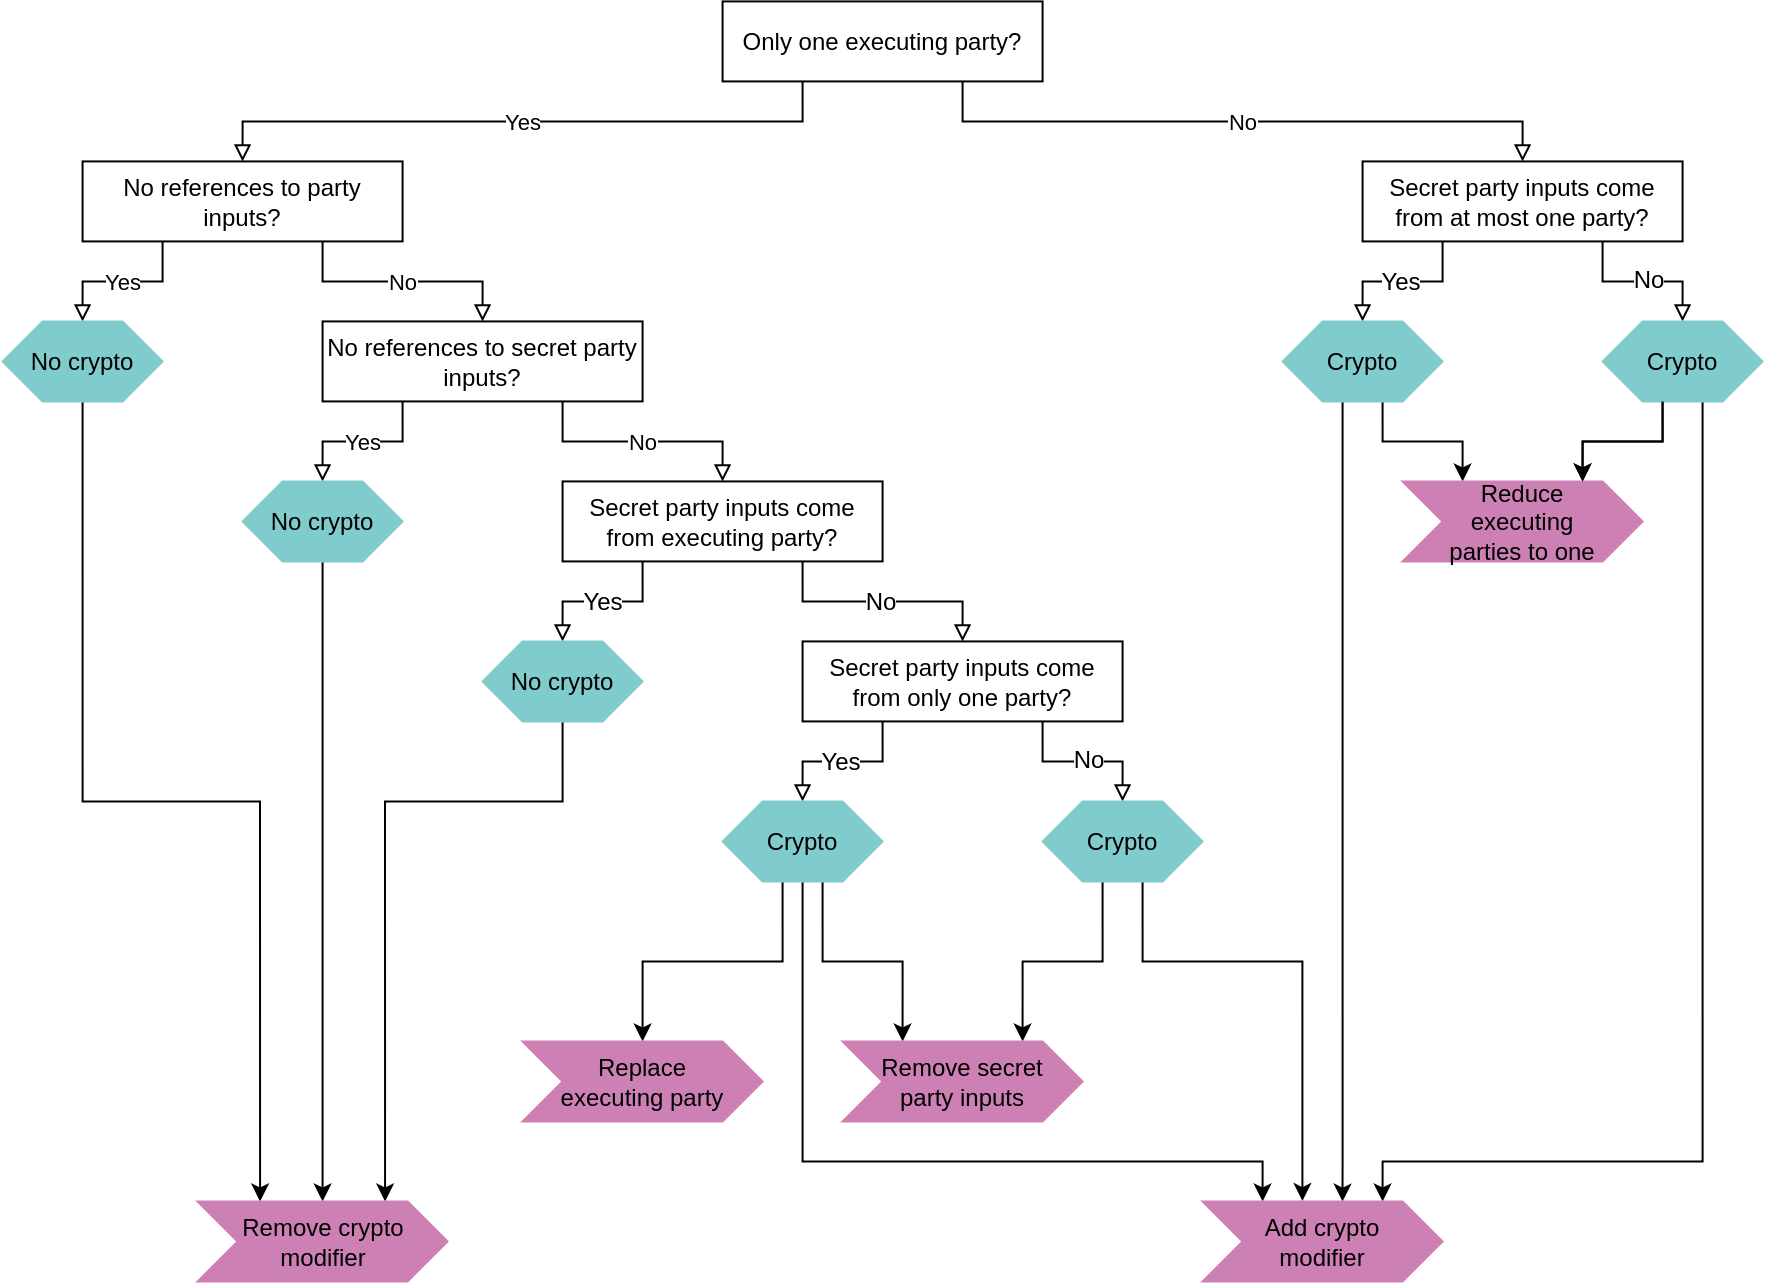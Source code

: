 <mxfile version="12.5.3" type="device"><diagram id="C5RBs43oDa-KdzZeNtuy" name="Page-1"><mxGraphModel dx="946" dy="625" grid="1" gridSize="10" guides="1" tooltips="1" connect="1" arrows="1" fold="1" page="1" pageScale="1" pageWidth="1169" pageHeight="827" math="0" shadow="0"><root><mxCell id="WIyWlLk6GJQsqaUBKTNV-0"/><mxCell id="WIyWlLk6GJQsqaUBKTNV-1" parent="WIyWlLk6GJQsqaUBKTNV-0"/><mxCell id="YdtKAyd4s1KvBji683Jo-4" value="Yes" style="edgeStyle=orthogonalEdgeStyle;rounded=0;orthogonalLoop=1;jettySize=auto;html=1;exitX=0.25;exitY=1;exitDx=0;exitDy=0;entryX=0.5;entryY=0;entryDx=0;entryDy=0;endArrow=block;endFill=0;" parent="WIyWlLk6GJQsqaUBKTNV-1" source="YdtKAyd4s1KvBji683Jo-2" target="YdtKAyd4s1KvBji683Jo-3" edge="1"><mxGeometry relative="1" as="geometry"/></mxCell><mxCell id="YdtKAyd4s1KvBji683Jo-34" value="No" style="edgeStyle=orthogonalEdgeStyle;rounded=0;orthogonalLoop=1;jettySize=auto;html=1;exitX=0.75;exitY=1;exitDx=0;exitDy=0;endArrow=block;endFill=0;" parent="WIyWlLk6GJQsqaUBKTNV-1" source="YdtKAyd4s1KvBji683Jo-2" target="YdtKAyd4s1KvBji683Jo-25" edge="1"><mxGeometry relative="1" as="geometry"/></mxCell><mxCell id="YdtKAyd4s1KvBji683Jo-2" value="Only one executing party?" style="rounded=0;whiteSpace=wrap;html=1;imageWidth=30;" parent="WIyWlLk6GJQsqaUBKTNV-1" vertex="1"><mxGeometry x="503.29" y="92.71" width="160" height="40" as="geometry"/></mxCell><mxCell id="YdtKAyd4s1KvBji683Jo-6" value="Yes" style="edgeStyle=orthogonalEdgeStyle;rounded=0;orthogonalLoop=1;jettySize=auto;html=1;exitX=0.25;exitY=1;exitDx=0;exitDy=0;entryX=0.5;entryY=0;entryDx=0;entryDy=0;endArrow=block;endFill=0;" parent="WIyWlLk6GJQsqaUBKTNV-1" source="YdtKAyd4s1KvBji683Jo-3" target="YdtKAyd4s1KvBji683Jo-5" edge="1"><mxGeometry relative="1" as="geometry"/></mxCell><mxCell id="YdtKAyd4s1KvBji683Jo-8" value="No" style="edgeStyle=orthogonalEdgeStyle;rounded=0;orthogonalLoop=1;jettySize=auto;html=1;exitX=0.75;exitY=1;exitDx=0;exitDy=0;entryX=0.5;entryY=0;entryDx=0;entryDy=0;endArrow=block;endFill=0;" parent="WIyWlLk6GJQsqaUBKTNV-1" source="YdtKAyd4s1KvBji683Jo-3" target="YdtKAyd4s1KvBji683Jo-7" edge="1"><mxGeometry relative="1" as="geometry"/></mxCell><mxCell id="YdtKAyd4s1KvBji683Jo-3" value="No references to party inputs?" style="rounded=0;whiteSpace=wrap;html=1;imageWidth=30;" parent="WIyWlLk6GJQsqaUBKTNV-1" vertex="1"><mxGeometry x="183.29" y="172.71" width="160" height="40" as="geometry"/></mxCell><mxCell id="YdtKAyd4s1KvBji683Jo-43" style="edgeStyle=orthogonalEdgeStyle;rounded=0;orthogonalLoop=1;jettySize=auto;html=1;exitX=0.5;exitY=1;exitDx=0;exitDy=0;entryX=0.25;entryY=0;entryDx=0;entryDy=0;" parent="WIyWlLk6GJQsqaUBKTNV-1" source="YdtKAyd4s1KvBji683Jo-5" target="YdtKAyd4s1KvBji683Jo-38" edge="1"><mxGeometry relative="1" as="geometry"/></mxCell><mxCell id="YdtKAyd4s1KvBji683Jo-5" value="No crypto" style="shape=hexagon;perimeter=hexagonPerimeter2;whiteSpace=wrap;html=1;fillColor=#80cccc;strokeColor=#80CCCC;" parent="WIyWlLk6GJQsqaUBKTNV-1" vertex="1"><mxGeometry x="143.29" y="252.71" width="80" height="40" as="geometry"/></mxCell><mxCell id="YdtKAyd4s1KvBji683Jo-12" value="No" style="edgeStyle=orthogonalEdgeStyle;rounded=0;orthogonalLoop=1;jettySize=auto;html=1;exitX=0.75;exitY=1;exitDx=0;exitDy=0;entryX=0.5;entryY=0;entryDx=0;entryDy=0;endArrow=block;endFill=0;" parent="WIyWlLk6GJQsqaUBKTNV-1" source="YdtKAyd4s1KvBji683Jo-7" target="YdtKAyd4s1KvBji683Jo-11" edge="1"><mxGeometry relative="1" as="geometry"/></mxCell><mxCell id="YdtKAyd4s1KvBji683Jo-7" value="No references to secret party inputs?" style="rounded=0;whiteSpace=wrap;html=1;imageWidth=30;" parent="WIyWlLk6GJQsqaUBKTNV-1" vertex="1"><mxGeometry x="303.29" y="252.71" width="160" height="40" as="geometry"/></mxCell><mxCell id="YdtKAyd4s1KvBji683Jo-9" value="Yes" style="edgeStyle=orthogonalEdgeStyle;rounded=0;orthogonalLoop=1;jettySize=auto;html=1;entryX=0.5;entryY=0;entryDx=0;entryDy=0;exitX=0.25;exitY=1;exitDx=0;exitDy=0;endArrow=block;endFill=0;" parent="WIyWlLk6GJQsqaUBKTNV-1" source="YdtKAyd4s1KvBji683Jo-7" target="YdtKAyd4s1KvBji683Jo-10" edge="1"><mxGeometry relative="1" as="geometry"><mxPoint x="353.29" y="302.71" as="sourcePoint"/></mxGeometry></mxCell><mxCell id="YdtKAyd4s1KvBji683Jo-44" style="edgeStyle=orthogonalEdgeStyle;rounded=0;orthogonalLoop=1;jettySize=auto;html=1;exitX=0.5;exitY=1;exitDx=0;exitDy=0;" parent="WIyWlLk6GJQsqaUBKTNV-1" source="YdtKAyd4s1KvBji683Jo-10" target="YdtKAyd4s1KvBji683Jo-38" edge="1"><mxGeometry relative="1" as="geometry"/></mxCell><mxCell id="YdtKAyd4s1KvBji683Jo-10" value="No crypto" style="shape=hexagon;perimeter=hexagonPerimeter2;whiteSpace=wrap;html=1;fillColor=#80cccc;strokeColor=#80CCCC;" parent="WIyWlLk6GJQsqaUBKTNV-1" vertex="1"><mxGeometry x="263.29" y="332.71" width="80" height="40" as="geometry"/></mxCell><mxCell id="YdtKAyd4s1KvBji683Jo-15" style="edgeStyle=orthogonalEdgeStyle;rounded=0;orthogonalLoop=1;jettySize=auto;html=1;exitX=0.25;exitY=1;exitDx=0;exitDy=0;entryX=0.5;entryY=0;entryDx=0;entryDy=0;endArrow=block;endFill=0;" parent="WIyWlLk6GJQsqaUBKTNV-1" source="YdtKAyd4s1KvBji683Jo-11" target="YdtKAyd4s1KvBji683Jo-14" edge="1"><mxGeometry relative="1" as="geometry"/></mxCell><mxCell id="YdtKAyd4s1KvBji683Jo-17" value="Yes" style="text;html=1;align=center;verticalAlign=middle;resizable=0;points=[];labelBackgroundColor=#ffffff;" parent="YdtKAyd4s1KvBji683Jo-15" vertex="1" connectable="0"><mxGeometry x="0.025" relative="1" as="geometry"><mxPoint as="offset"/></mxGeometry></mxCell><mxCell id="YdtKAyd4s1KvBji683Jo-16" style="edgeStyle=orthogonalEdgeStyle;rounded=0;orthogonalLoop=1;jettySize=auto;html=1;exitX=0.75;exitY=1;exitDx=0;exitDy=0;entryX=0.5;entryY=0;entryDx=0;entryDy=0;endArrow=block;endFill=0;" parent="WIyWlLk6GJQsqaUBKTNV-1" source="YdtKAyd4s1KvBji683Jo-11" target="YdtKAyd4s1KvBji683Jo-13" edge="1"><mxGeometry relative="1" as="geometry"/></mxCell><mxCell id="YdtKAyd4s1KvBji683Jo-18" value="No" style="text;html=1;align=center;verticalAlign=middle;resizable=0;points=[];labelBackgroundColor=#ffffff;" parent="YdtKAyd4s1KvBji683Jo-16" vertex="1" connectable="0"><mxGeometry x="-0.033" relative="1" as="geometry"><mxPoint as="offset"/></mxGeometry></mxCell><mxCell id="YdtKAyd4s1KvBji683Jo-11" value="Secret party inputs come from executing party?" style="rounded=0;whiteSpace=wrap;html=1;imageWidth=30;" parent="WIyWlLk6GJQsqaUBKTNV-1" vertex="1"><mxGeometry x="423.29" y="332.71" width="160" height="40" as="geometry"/></mxCell><mxCell id="YdtKAyd4s1KvBji683Jo-21" style="edgeStyle=orthogonalEdgeStyle;rounded=0;orthogonalLoop=1;jettySize=auto;html=1;exitX=0.25;exitY=1;exitDx=0;exitDy=0;entryX=0.5;entryY=0;entryDx=0;entryDy=0;endArrow=block;endFill=0;" parent="WIyWlLk6GJQsqaUBKTNV-1" source="YdtKAyd4s1KvBji683Jo-13" target="YdtKAyd4s1KvBji683Jo-19" edge="1"><mxGeometry relative="1" as="geometry"/></mxCell><mxCell id="YdtKAyd4s1KvBji683Jo-23" value="Yes" style="text;html=1;align=center;verticalAlign=middle;resizable=0;points=[];labelBackgroundColor=#ffffff;" parent="YdtKAyd4s1KvBji683Jo-21" vertex="1" connectable="0"><mxGeometry x="0.05" relative="1" as="geometry"><mxPoint as="offset"/></mxGeometry></mxCell><mxCell id="YdtKAyd4s1KvBji683Jo-22" style="edgeStyle=orthogonalEdgeStyle;rounded=0;orthogonalLoop=1;jettySize=auto;html=1;exitX=0.75;exitY=1;exitDx=0;exitDy=0;entryX=0.5;entryY=0;entryDx=0;entryDy=0;endArrow=block;endFill=0;" parent="WIyWlLk6GJQsqaUBKTNV-1" source="YdtKAyd4s1KvBji683Jo-13" target="YdtKAyd4s1KvBji683Jo-20" edge="1"><mxGeometry relative="1" as="geometry"/></mxCell><mxCell id="YdtKAyd4s1KvBji683Jo-24" value="No" style="text;html=1;align=center;verticalAlign=middle;resizable=0;points=[];labelBackgroundColor=#ffffff;" parent="YdtKAyd4s1KvBji683Jo-22" vertex="1" connectable="0"><mxGeometry x="0.05" y="1" relative="1" as="geometry"><mxPoint as="offset"/></mxGeometry></mxCell><mxCell id="YdtKAyd4s1KvBji683Jo-13" value="Secret party inputs come from only one party?" style="rounded=0;whiteSpace=wrap;html=1;imageWidth=30;" parent="WIyWlLk6GJQsqaUBKTNV-1" vertex="1"><mxGeometry x="543.29" y="412.71" width="160" height="40" as="geometry"/></mxCell><mxCell id="YdtKAyd4s1KvBji683Jo-45" style="edgeStyle=orthogonalEdgeStyle;rounded=0;orthogonalLoop=1;jettySize=auto;html=1;exitX=0.5;exitY=1;exitDx=0;exitDy=0;entryX=0.75;entryY=0;entryDx=0;entryDy=0;" parent="WIyWlLk6GJQsqaUBKTNV-1" source="YdtKAyd4s1KvBji683Jo-14" target="YdtKAyd4s1KvBji683Jo-38" edge="1"><mxGeometry relative="1" as="geometry"><Array as="points"><mxPoint x="423.29" y="492.71"/><mxPoint x="335.29" y="492.71"/></Array></mxGeometry></mxCell><mxCell id="YdtKAyd4s1KvBji683Jo-14" value="No crypto" style="shape=hexagon;perimeter=hexagonPerimeter2;whiteSpace=wrap;html=1;fillColor=#80cccc;strokeColor=#80CCCC;" parent="WIyWlLk6GJQsqaUBKTNV-1" vertex="1"><mxGeometry x="383.29" y="412.71" width="80" height="40" as="geometry"/></mxCell><mxCell id="YdtKAyd4s1KvBji683Jo-51" style="edgeStyle=orthogonalEdgeStyle;rounded=0;orthogonalLoop=1;jettySize=auto;html=1;exitX=0.375;exitY=1;exitDx=0;exitDy=0;entryX=0.5;entryY=0;entryDx=0;entryDy=0;" parent="WIyWlLk6GJQsqaUBKTNV-1" source="YdtKAyd4s1KvBji683Jo-19" target="YdtKAyd4s1KvBji683Jo-41" edge="1"><mxGeometry relative="1" as="geometry"/></mxCell><mxCell id="YdtKAyd4s1KvBji683Jo-55" style="edgeStyle=orthogonalEdgeStyle;rounded=0;orthogonalLoop=1;jettySize=auto;html=1;exitX=0.5;exitY=1;exitDx=0;exitDy=0;entryX=0.25;entryY=0;entryDx=0;entryDy=0;" parent="WIyWlLk6GJQsqaUBKTNV-1" source="YdtKAyd4s1KvBji683Jo-19" target="YdtKAyd4s1KvBji683Jo-37" edge="1"><mxGeometry relative="1" as="geometry"><Array as="points"><mxPoint x="543.29" y="672.71"/><mxPoint x="773.29" y="672.71"/></Array></mxGeometry></mxCell><mxCell id="YdtKAyd4s1KvBji683Jo-56" style="edgeStyle=orthogonalEdgeStyle;rounded=0;orthogonalLoop=1;jettySize=auto;html=1;exitX=0.625;exitY=1;exitDx=0;exitDy=0;entryX=0.25;entryY=0;entryDx=0;entryDy=0;" parent="WIyWlLk6GJQsqaUBKTNV-1" source="YdtKAyd4s1KvBji683Jo-19" target="YdtKAyd4s1KvBji683Jo-40" edge="1"><mxGeometry relative="1" as="geometry"/></mxCell><mxCell id="YdtKAyd4s1KvBji683Jo-19" value="Crypto" style="shape=hexagon;perimeter=hexagonPerimeter2;whiteSpace=wrap;html=1;fillColor=#80cccc;strokeColor=#80CCCC;" parent="WIyWlLk6GJQsqaUBKTNV-1" vertex="1"><mxGeometry x="503.29" y="492.71" width="80" height="40" as="geometry"/></mxCell><mxCell id="YdtKAyd4s1KvBji683Jo-47" style="edgeStyle=orthogonalEdgeStyle;rounded=0;orthogonalLoop=1;jettySize=auto;html=1;exitX=0.625;exitY=1;exitDx=0;exitDy=0;entryX=0.416;entryY=-0.004;entryDx=0;entryDy=0;entryPerimeter=0;" parent="WIyWlLk6GJQsqaUBKTNV-1" source="YdtKAyd4s1KvBji683Jo-20" target="YdtKAyd4s1KvBji683Jo-37" edge="1"><mxGeometry relative="1" as="geometry"><mxPoint x="791.29" y="691.71" as="targetPoint"/><Array as="points"><mxPoint x="713.29" y="572.71"/><mxPoint x="793.29" y="572.71"/></Array></mxGeometry></mxCell><mxCell id="YdtKAyd4s1KvBji683Jo-57" style="edgeStyle=orthogonalEdgeStyle;rounded=0;orthogonalLoop=1;jettySize=auto;html=1;exitX=0.375;exitY=1;exitDx=0;exitDy=0;entryX=0.75;entryY=0;entryDx=0;entryDy=0;" parent="WIyWlLk6GJQsqaUBKTNV-1" source="YdtKAyd4s1KvBji683Jo-20" target="YdtKAyd4s1KvBji683Jo-40" edge="1"><mxGeometry relative="1" as="geometry"/></mxCell><mxCell id="YdtKAyd4s1KvBji683Jo-20" value="Crypto" style="shape=hexagon;perimeter=hexagonPerimeter2;whiteSpace=wrap;html=1;fillColor=#80cccc;strokeColor=#80CCCC;" parent="WIyWlLk6GJQsqaUBKTNV-1" vertex="1"><mxGeometry x="663.29" y="492.71" width="80" height="40" as="geometry"/></mxCell><mxCell id="YdtKAyd4s1KvBji683Jo-25" value="Secret party inputs come from at most one party?" style="rounded=0;whiteSpace=wrap;html=1;imageWidth=30;" parent="WIyWlLk6GJQsqaUBKTNV-1" vertex="1"><mxGeometry x="823.29" y="172.71" width="160" height="40" as="geometry"/></mxCell><mxCell id="YdtKAyd4s1KvBji683Jo-28" style="edgeStyle=orthogonalEdgeStyle;rounded=0;orthogonalLoop=1;jettySize=auto;html=1;entryX=0.5;entryY=0;entryDx=0;entryDy=0;exitX=0.25;exitY=1;exitDx=0;exitDy=0;endArrow=block;endFill=0;" parent="WIyWlLk6GJQsqaUBKTNV-1" source="YdtKAyd4s1KvBji683Jo-25" target="YdtKAyd4s1KvBji683Jo-32" edge="1"><mxGeometry relative="1" as="geometry"><mxPoint x="593.29" y="252.71" as="sourcePoint"/></mxGeometry></mxCell><mxCell id="YdtKAyd4s1KvBji683Jo-29" value="Yes" style="text;html=1;align=center;verticalAlign=middle;resizable=0;points=[];labelBackgroundColor=#ffffff;" parent="YdtKAyd4s1KvBji683Jo-28" vertex="1" connectable="0"><mxGeometry x="0.05" relative="1" as="geometry"><mxPoint as="offset"/></mxGeometry></mxCell><mxCell id="YdtKAyd4s1KvBji683Jo-30" style="edgeStyle=orthogonalEdgeStyle;rounded=0;orthogonalLoop=1;jettySize=auto;html=1;entryX=0.5;entryY=0;entryDx=0;entryDy=0;exitX=0.75;exitY=1;exitDx=0;exitDy=0;endArrow=block;endFill=0;" parent="WIyWlLk6GJQsqaUBKTNV-1" source="YdtKAyd4s1KvBji683Jo-25" target="YdtKAyd4s1KvBji683Jo-33" edge="1"><mxGeometry relative="1" as="geometry"><mxPoint x="623.29" y="232.71" as="sourcePoint"/></mxGeometry></mxCell><mxCell id="YdtKAyd4s1KvBji683Jo-31" value="No" style="text;html=1;align=center;verticalAlign=middle;resizable=0;points=[];labelBackgroundColor=#ffffff;" parent="YdtKAyd4s1KvBji683Jo-30" vertex="1" connectable="0"><mxGeometry x="0.05" y="1" relative="1" as="geometry"><mxPoint as="offset"/></mxGeometry></mxCell><mxCell id="YdtKAyd4s1KvBji683Jo-48" style="edgeStyle=orthogonalEdgeStyle;rounded=0;orthogonalLoop=1;jettySize=auto;html=1;exitX=0.375;exitY=1;exitDx=0;exitDy=0;entryX=0.583;entryY=0.002;entryDx=0;entryDy=0;entryPerimeter=0;" parent="WIyWlLk6GJQsqaUBKTNV-1" source="YdtKAyd4s1KvBji683Jo-32" target="YdtKAyd4s1KvBji683Jo-37" edge="1"><mxGeometry relative="1" as="geometry"><Array as="points"><mxPoint x="813.29" y="672.71"/></Array></mxGeometry></mxCell><mxCell id="YdtKAyd4s1KvBji683Jo-58" style="edgeStyle=orthogonalEdgeStyle;rounded=0;orthogonalLoop=1;jettySize=auto;html=1;exitX=0.625;exitY=1;exitDx=0;exitDy=0;entryX=0.25;entryY=0;entryDx=0;entryDy=0;" parent="WIyWlLk6GJQsqaUBKTNV-1" source="YdtKAyd4s1KvBji683Jo-32" target="YdtKAyd4s1KvBji683Jo-42" edge="1"><mxGeometry relative="1" as="geometry"/></mxCell><mxCell id="YdtKAyd4s1KvBji683Jo-32" value="Crypto" style="shape=hexagon;perimeter=hexagonPerimeter2;whiteSpace=wrap;html=1;fillColor=#80cccc;strokeColor=#80CCCC;" parent="WIyWlLk6GJQsqaUBKTNV-1" vertex="1"><mxGeometry x="783.29" y="252.71" width="80" height="40" as="geometry"/></mxCell><mxCell id="YdtKAyd4s1KvBji683Jo-49" style="edgeStyle=orthogonalEdgeStyle;rounded=0;orthogonalLoop=1;jettySize=auto;html=1;exitX=0.625;exitY=1;exitDx=0;exitDy=0;entryX=0.75;entryY=0;entryDx=0;entryDy=0;" parent="WIyWlLk6GJQsqaUBKTNV-1" source="YdtKAyd4s1KvBji683Jo-33" target="YdtKAyd4s1KvBji683Jo-37" edge="1"><mxGeometry relative="1" as="geometry"><Array as="points"><mxPoint x="993.29" y="672.71"/><mxPoint x="833.29" y="672.71"/></Array></mxGeometry></mxCell><mxCell id="YdtKAyd4s1KvBji683Jo-59" style="edgeStyle=orthogonalEdgeStyle;rounded=0;orthogonalLoop=1;jettySize=auto;html=1;exitX=0.375;exitY=1;exitDx=0;exitDy=0;entryX=0.75;entryY=0;entryDx=0;entryDy=0;" parent="WIyWlLk6GJQsqaUBKTNV-1" source="YdtKAyd4s1KvBji683Jo-33" target="YdtKAyd4s1KvBji683Jo-42" edge="1"><mxGeometry relative="1" as="geometry"/></mxCell><mxCell id="YdtKAyd4s1KvBji683Jo-33" value="Crypto" style="shape=hexagon;perimeter=hexagonPerimeter2;whiteSpace=wrap;html=1;fillColor=#80cccc;strokeColor=#80CCCC;" parent="WIyWlLk6GJQsqaUBKTNV-1" vertex="1"><mxGeometry x="943.29" y="252.71" width="80" height="40" as="geometry"/></mxCell><mxCell id="YdtKAyd4s1KvBji683Jo-37" value="Add crypto modifier" style="shape=step;perimeter=stepPerimeter;whiteSpace=wrap;html=1;fixedSize=1;spacingLeft=15;spacingRight=15;fillColor=#cc80b3;strokeColor=#CC80B3;" parent="WIyWlLk6GJQsqaUBKTNV-1" vertex="1"><mxGeometry x="743.29" y="692.71" width="120" height="40" as="geometry"/></mxCell><mxCell id="YdtKAyd4s1KvBji683Jo-38" value="Remove crypto modifier" style="shape=step;perimeter=stepPerimeter;whiteSpace=wrap;html=1;fixedSize=1;spacingLeft=15;spacingRight=15;fillColor=#cc80b3;strokeColor=#CC80B3;" parent="WIyWlLk6GJQsqaUBKTNV-1" vertex="1"><mxGeometry x="240.79" y="692.71" width="125" height="40" as="geometry"/></mxCell><mxCell id="YdtKAyd4s1KvBji683Jo-40" value="Remove secret party inputs" style="shape=step;perimeter=stepPerimeter;whiteSpace=wrap;html=1;fixedSize=1;spacingLeft=15;spacingRight=15;fillColor=#cc80b3;strokeColor=#CC80B3;" parent="WIyWlLk6GJQsqaUBKTNV-1" vertex="1"><mxGeometry x="563.29" y="612.71" width="120" height="40" as="geometry"/></mxCell><mxCell id="YdtKAyd4s1KvBji683Jo-41" value="Replace executing party" style="shape=step;perimeter=stepPerimeter;whiteSpace=wrap;html=1;fixedSize=1;spacingLeft=15;spacingRight=15;fillColor=#cc80b3;strokeColor=#CC80B3;" parent="WIyWlLk6GJQsqaUBKTNV-1" vertex="1"><mxGeometry x="403.29" y="612.71" width="120" height="40" as="geometry"/></mxCell><mxCell id="YdtKAyd4s1KvBji683Jo-42" value="Reduce executing parties to one" style="shape=step;perimeter=stepPerimeter;whiteSpace=wrap;html=1;fixedSize=1;spacingLeft=15;spacingRight=15;fillColor=#cc80b3;strokeColor=#CC80B3;" parent="WIyWlLk6GJQsqaUBKTNV-1" vertex="1"><mxGeometry x="843.29" y="332.71" width="120" height="40" as="geometry"/></mxCell><mxCell id="YdtKAyd4s1KvBji683Jo-60" style="edgeStyle=orthogonalEdgeStyle;rounded=0;orthogonalLoop=1;jettySize=auto;html=1;exitX=0.375;exitY=1;exitDx=0;exitDy=0;entryX=0.75;entryY=0;entryDx=0;entryDy=0;" parent="WIyWlLk6GJQsqaUBKTNV-1" source="YdtKAyd4s1KvBji683Jo-33" target="YdtKAyd4s1KvBji683Jo-42" edge="1"><mxGeometry relative="1" as="geometry"><mxPoint x="973.29" y="292.71" as="sourcePoint"/><mxPoint x="933.29" y="332.71" as="targetPoint"/><Array as="points"><mxPoint x="974.29" y="312.71"/><mxPoint x="934.29" y="312.71"/></Array></mxGeometry></mxCell></root></mxGraphModel></diagram></mxfile>